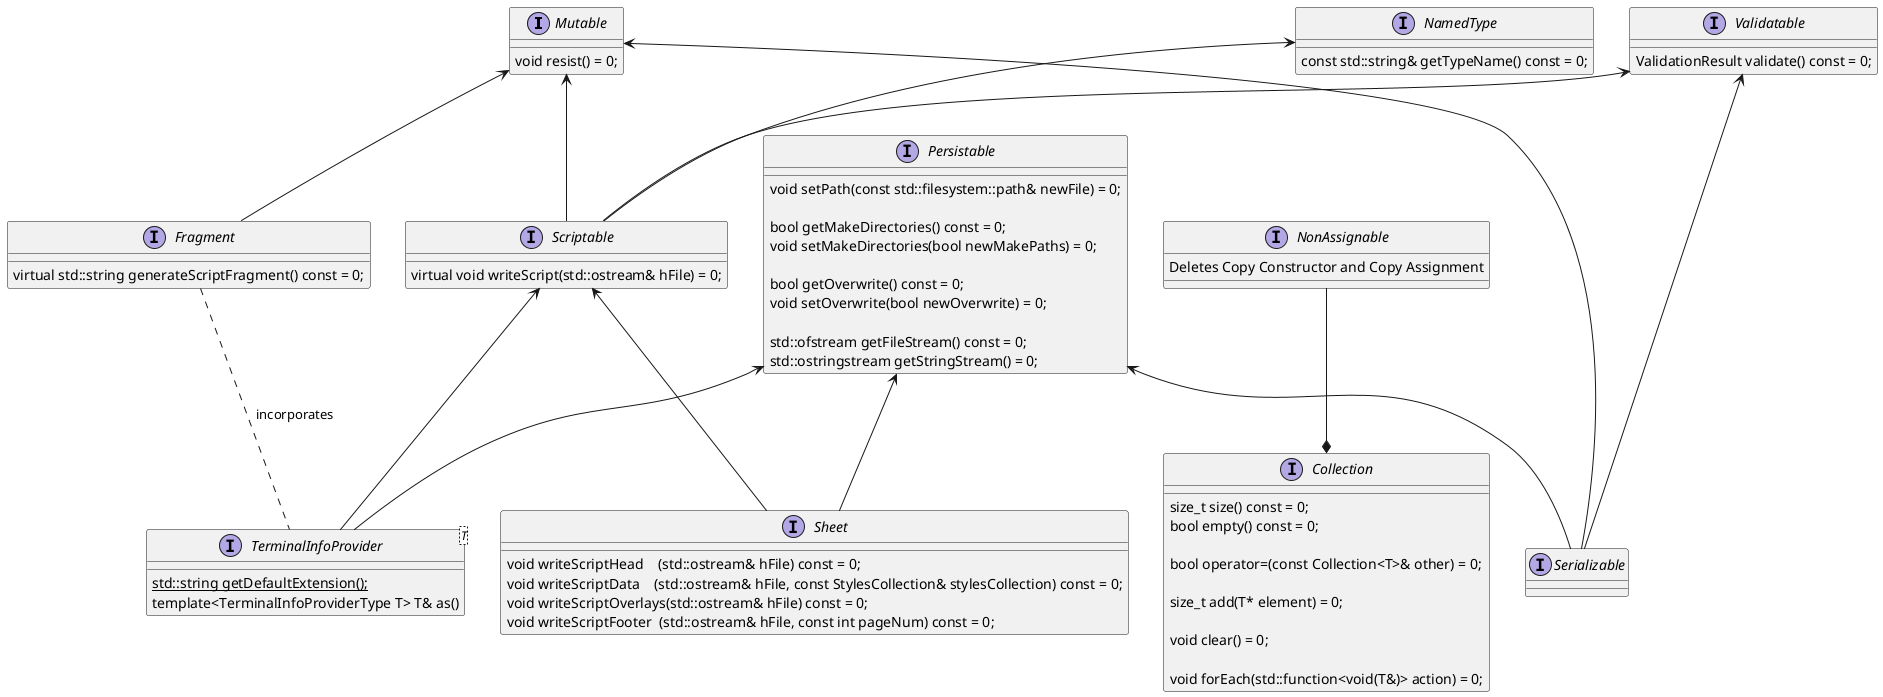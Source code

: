 @startuml;

' ---------------------------------------------------------------------------- '

together {
    interface Mutable {
        void resist() = 0;
    }

    interface Validatable {
        ValidationResult validate() const = 0;
    }

    interface Persistable {
        void setPath(const std::filesystem::path& newFile) = 0;

        bool getMakeDirectories() const = 0;
        void setMakeDirectories(bool newMakePaths) = 0;

        bool getOverwrite() const = 0;
        void setOverwrite(bool newOverwrite) = 0;

        std::ofstream getFileStream() const = 0;
        std::ostringstream getStringStream() = 0;
    }

    interface NamedType {
        const std::string& getTypeName() const = 0;
    }

    interface NonAssignable {
        Deletes Copy Constructor and Copy Assignment
    }
}

' ---------------------------------------------------------------------------- '

together {
    interface Scriptable {
        virtual void writeScript(std::ostream& hFile) = 0;
    }
    Scriptable -up-> Mutable
    Scriptable -up-> Validatable
    Scriptable -up-> NamedType

    interface Serializable {}
    Serializable -up-> Persistable
    Serializable -up-> Mutable
    Serializable -up-> Validatable

    interface Fragment {
        virtual std::string generateScriptFragment() const = 0;
    }
    Fragment -up-> Mutable

    interface Collection {
        size_t size() const = 0;
        bool empty() const = 0;

        bool operator=(const Collection<T>& other) = 0;

        size_t add(T* element) = 0;

        void clear() = 0;

        void forEach(std::function<void(T&)> action) = 0;
    }

    Collection *-up- NonAssignable
}

' ---------------------------------------------------------------------------- '

together {
    interface TerminalInfoProvider<T> {
        {static} std::string getDefaultExtension();
        template<TerminalInfoProviderType T> T& as()
    }
    TerminalInfoProvider -up-> Scriptable
    TerminalInfoProvider -up-> Persistable
    TerminalInfoProvider .up.  Fragment : " incorporates"

    interface Sheet {
        void writeScriptHead    (std::ostream& hFile) const = 0;
        void writeScriptData    (std::ostream& hFile, const StylesCollection& stylesCollection) const = 0;
        void writeScriptOverlays(std::ostream& hFile) const = 0;
        void writeScriptFooter  (std::ostream& hFile, const int pageNum) const = 0;
    }
    Sheet -up-> Scriptable
    Sheet -up-> Persistable
}

' ---------------------------------------------------------------------------- '


@enduml;

